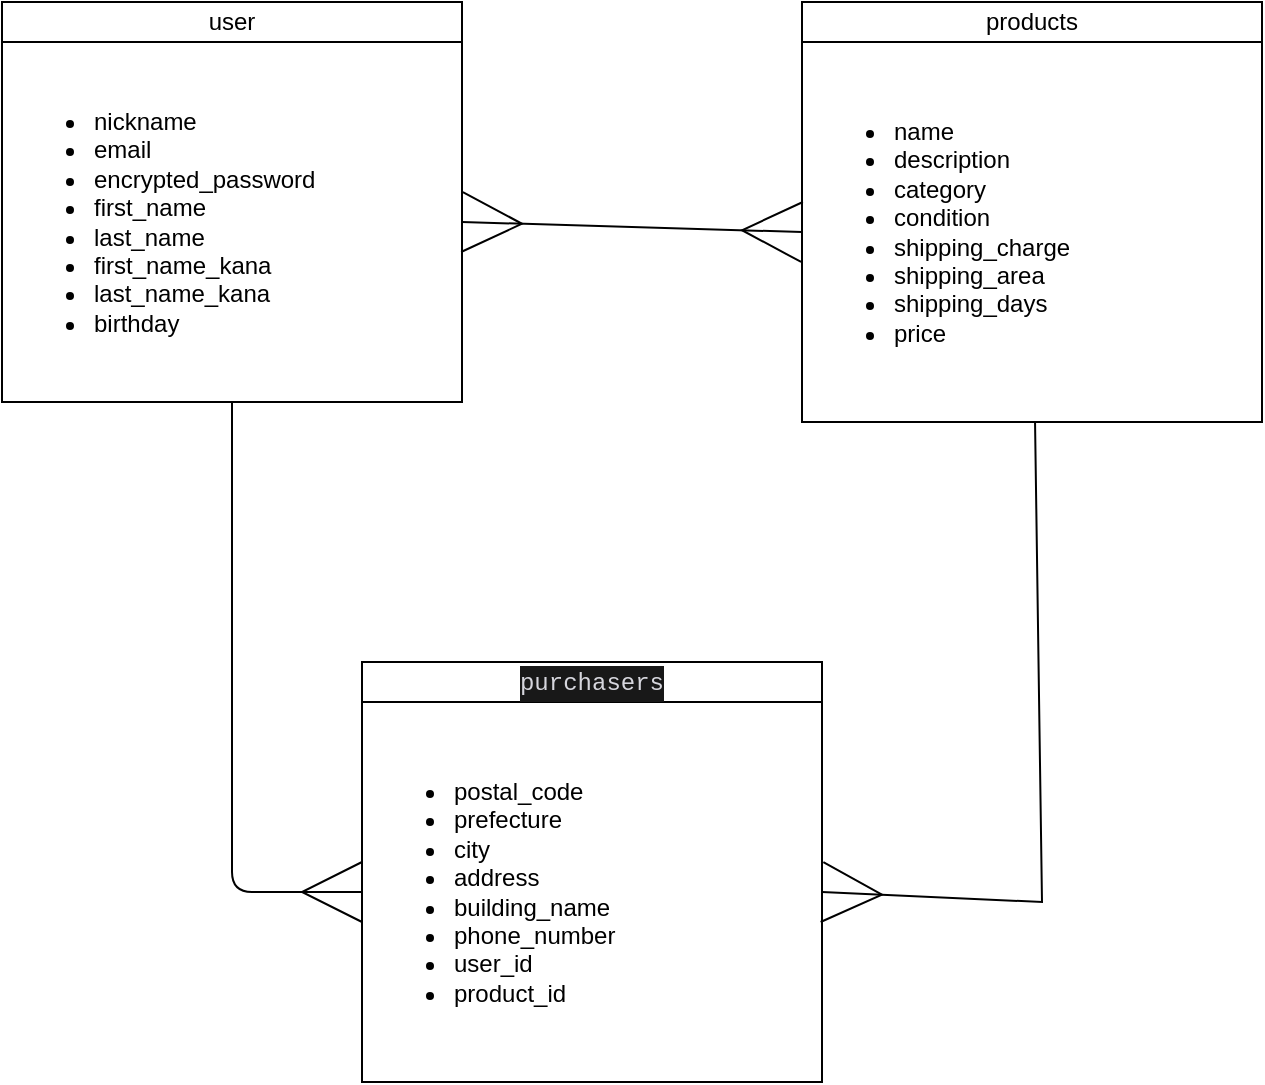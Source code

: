 <mxfile>
    <diagram id="7xnCUgxX9Zo114isuO93" name="ページ1">
        <mxGraphModel dx="784" dy="623" grid="1" gridSize="10" guides="1" tooltips="1" connect="1" arrows="1" fold="1" page="1" pageScale="1" pageWidth="827" pageHeight="1169" math="0" shadow="0">
            <root>
                <mxCell id="0"/>
                <mxCell id="1" parent="0"/>
                <mxCell id="12" style="edgeStyle=none;jumpSize=28;html=1;entryX=0;entryY=0.5;entryDx=0;entryDy=0;strokeWidth=1;endArrow=ERmany;endFill=0;endSize=28;" edge="1" parent="1" source="3" target="10">
                    <mxGeometry relative="1" as="geometry">
                        <Array as="points">
                            <mxPoint x="195" y="525"/>
                        </Array>
                    </mxGeometry>
                </mxCell>
                <mxCell id="3" value="user" style="swimlane;fontStyle=0;childLayout=stackLayout;horizontal=1;startSize=20;horizontalStack=0;resizeParent=1;resizeParentMax=0;resizeLast=0;collapsible=1;marginBottom=0;whiteSpace=wrap;html=1;" vertex="1" parent="1">
                    <mxGeometry x="80" y="80" width="230" height="200" as="geometry">
                        <mxRectangle x="80" y="90" width="60" height="30" as="alternateBounds"/>
                    </mxGeometry>
                </mxCell>
                <mxCell id="4" value="&lt;div&gt;&lt;ul&gt;&lt;li&gt;nickname&lt;/li&gt;&lt;li&gt;email&lt;/li&gt;&lt;li&gt;encrypted_password&lt;/li&gt;&lt;li&gt;first_name&lt;/li&gt;&lt;li&gt;last_name&lt;/li&gt;&lt;li&gt;first_name_kana&lt;/li&gt;&lt;li&gt;last_name_kana&lt;/li&gt;&lt;li&gt;birthday&lt;/li&gt;&lt;/ul&gt;&lt;/div&gt;" style="text;strokeColor=none;fillColor=none;align=left;verticalAlign=middle;spacingLeft=4;spacingRight=4;overflow=hidden;points=[[0,0.5],[1,0.5]];portConstraint=eastwest;rotatable=0;whiteSpace=wrap;html=1;" vertex="1" parent="3">
                    <mxGeometry y="20" width="230" height="180" as="geometry"/>
                </mxCell>
                <mxCell id="13" style="edgeStyle=none;hachureGap=4;html=1;fontFamily=Architects Daughter;fontSource=https%3A%2F%2Ffonts.googleapis.com%2Fcss%3Ffamily%3DArchitects%2BDaughter;fontSize=16;startArrow=none;startFill=0;startSize=28;targetPerimeterSpacing=0;endArrow=ERmany;endFill=0;rounded=0;endSize=28;" edge="1" parent="1" source="7">
                    <mxGeometry relative="1" as="geometry">
                        <mxPoint x="490" y="525" as="targetPoint"/>
                        <Array as="points">
                            <mxPoint x="600" y="530"/>
                        </Array>
                    </mxGeometry>
                </mxCell>
                <mxCell id="7" value="products" style="swimlane;fontStyle=0;childLayout=stackLayout;horizontal=1;startSize=20;horizontalStack=0;resizeParent=1;resizeParentMax=0;resizeLast=0;collapsible=1;marginBottom=0;whiteSpace=wrap;html=1;" vertex="1" parent="1">
                    <mxGeometry x="480" y="80" width="230" height="210" as="geometry">
                        <mxRectangle x="80" y="90" width="60" height="30" as="alternateBounds"/>
                    </mxGeometry>
                </mxCell>
                <mxCell id="8" value="&lt;ul&gt;&lt;li&gt;name&lt;/li&gt;&lt;li&gt;description&lt;/li&gt;&lt;li&gt;category&lt;/li&gt;&lt;li&gt;condition&lt;/li&gt;&lt;li&gt;shipping_charge&lt;/li&gt;&lt;li&gt;shipping_area&lt;/li&gt;&lt;li&gt;shipping_days&lt;/li&gt;&lt;li&gt;price&lt;/li&gt;&lt;/ul&gt;" style="text;strokeColor=none;fillColor=none;align=left;verticalAlign=middle;spacingLeft=4;spacingRight=4;overflow=hidden;points=[[0,0.5],[1,0.5]];portConstraint=eastwest;rotatable=0;whiteSpace=wrap;html=1;" vertex="1" parent="7">
                    <mxGeometry y="20" width="230" height="190" as="geometry"/>
                </mxCell>
                <mxCell id="9" value="&lt;div style=&quot;color: rgb(214, 214, 221); background-color: rgb(24, 24, 24); font-family: Menlo, Monaco, &amp;quot;Courier New&amp;quot;, monospace; line-height: 18px;&quot;&gt;purchasers&lt;/div&gt;" style="swimlane;fontStyle=0;childLayout=stackLayout;horizontal=1;startSize=20;horizontalStack=0;resizeParent=1;resizeParentMax=0;resizeLast=0;collapsible=1;marginBottom=0;whiteSpace=wrap;html=1;" vertex="1" parent="1">
                    <mxGeometry x="260" y="410" width="230" height="210" as="geometry">
                        <mxRectangle x="80" y="90" width="60" height="30" as="alternateBounds"/>
                    </mxGeometry>
                </mxCell>
                <mxCell id="10" value="&lt;ul&gt;&lt;li&gt;postal_code&lt;/li&gt;&lt;li&gt;prefecture&lt;/li&gt;&lt;li&gt;city&lt;/li&gt;&lt;li&gt;address&lt;/li&gt;&lt;li&gt;building_name&lt;/li&gt;&lt;li&gt;phone_number&lt;/li&gt;&lt;li&gt;user_id&lt;/li&gt;&lt;li&gt;product_id&lt;/li&gt;&lt;/ul&gt;" style="text;strokeColor=none;fillColor=none;align=left;verticalAlign=middle;spacingLeft=4;spacingRight=4;overflow=hidden;points=[[0,0.5],[1,0.5]];portConstraint=eastwest;rotatable=0;whiteSpace=wrap;html=1;" vertex="1" parent="9">
                    <mxGeometry y="20" width="230" height="190" as="geometry"/>
                </mxCell>
                <mxCell id="11" style="edgeStyle=none;html=1;exitX=1;exitY=0.5;exitDx=0;exitDy=0;endArrow=ERmany;endFill=0;strokeWidth=1;jumpSize=28;entryX=0;entryY=0.5;entryDx=0;entryDy=0;endSize=28;targetPerimeterSpacing=0;startSize=28;startArrow=ERmany;startFill=0;" edge="1" parent="1" source="4" target="8">
                    <mxGeometry relative="1" as="geometry">
                        <mxPoint x="470" y="190" as="targetPoint"/>
                    </mxGeometry>
                </mxCell>
            </root>
        </mxGraphModel>
    </diagram>
</mxfile>